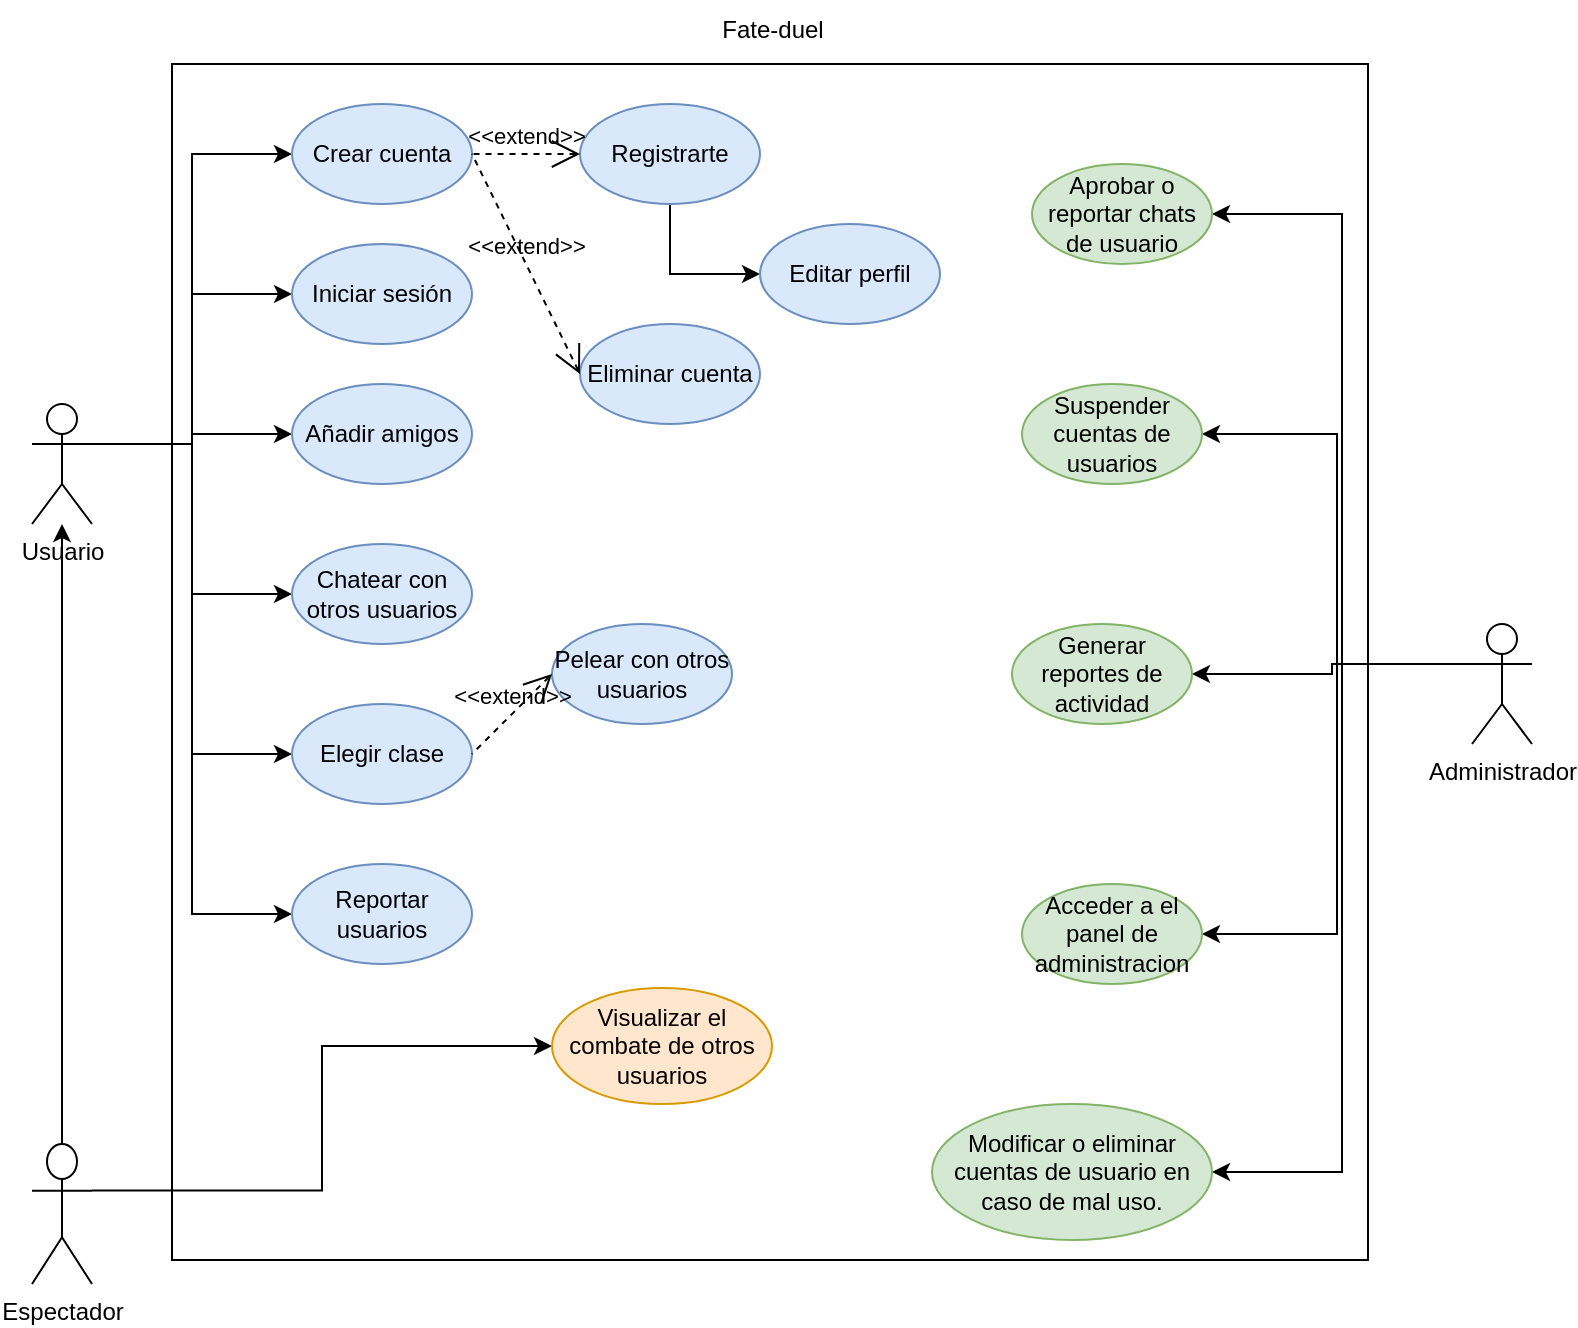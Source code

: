 <mxfile version="24.8.6">
  <diagram name="Página-1" id="ECYBjc4-T5F1NcXpzfX9">
    <mxGraphModel dx="1674" dy="750" grid="1" gridSize="10" guides="1" tooltips="1" connect="1" arrows="1" fold="1" page="1" pageScale="1" pageWidth="827" pageHeight="1169" math="0" shadow="0">
      <root>
        <mxCell id="0" />
        <mxCell id="1" parent="0" />
        <mxCell id="-6UULbU7St-G_a3xMBeo-3" value="" style="group;" parent="1" vertex="1" connectable="0">
          <mxGeometry x="50" y="20" width="750" height="662" as="geometry" />
        </mxCell>
        <mxCell id="-6UULbU7St-G_a3xMBeo-1" value="" style="whiteSpace=wrap;html=1;aspect=fixed;" parent="-6UULbU7St-G_a3xMBeo-3" vertex="1">
          <mxGeometry x="70" y="32" width="598" height="598" as="geometry" />
        </mxCell>
        <mxCell id="iN0uDsX3OjaOKZK2iHJ_-45" style="edgeStyle=orthogonalEdgeStyle;rounded=0;orthogonalLoop=1;jettySize=auto;html=1;exitX=1;exitY=0.333;exitDx=0;exitDy=0;exitPerimeter=0;entryX=0;entryY=0.5;entryDx=0;entryDy=0;" parent="-6UULbU7St-G_a3xMBeo-3" source="iN0uDsX3OjaOKZK2iHJ_-34" target="iN0uDsX3OjaOKZK2iHJ_-35" edge="1">
          <mxGeometry relative="1" as="geometry" />
        </mxCell>
        <mxCell id="iN0uDsX3OjaOKZK2iHJ_-49" style="edgeStyle=orthogonalEdgeStyle;rounded=0;orthogonalLoop=1;jettySize=auto;html=1;exitX=1;exitY=0.333;exitDx=0;exitDy=0;exitPerimeter=0;entryX=0;entryY=0.5;entryDx=0;entryDy=0;" parent="-6UULbU7St-G_a3xMBeo-3" source="iN0uDsX3OjaOKZK2iHJ_-34" target="iN0uDsX3OjaOKZK2iHJ_-38" edge="1">
          <mxGeometry relative="1" as="geometry" />
        </mxCell>
        <mxCell id="iN0uDsX3OjaOKZK2iHJ_-50" style="edgeStyle=orthogonalEdgeStyle;rounded=0;orthogonalLoop=1;jettySize=auto;html=1;exitX=1;exitY=0.333;exitDx=0;exitDy=0;exitPerimeter=0;entryX=0;entryY=0.5;entryDx=0;entryDy=0;" parent="-6UULbU7St-G_a3xMBeo-3" source="iN0uDsX3OjaOKZK2iHJ_-34" target="iN0uDsX3OjaOKZK2iHJ_-40" edge="1">
          <mxGeometry relative="1" as="geometry" />
        </mxCell>
        <mxCell id="iN0uDsX3OjaOKZK2iHJ_-51" style="edgeStyle=orthogonalEdgeStyle;rounded=0;orthogonalLoop=1;jettySize=auto;html=1;exitX=1;exitY=0.333;exitDx=0;exitDy=0;exitPerimeter=0;entryX=0;entryY=0.5;entryDx=0;entryDy=0;" parent="-6UULbU7St-G_a3xMBeo-3" source="iN0uDsX3OjaOKZK2iHJ_-34" target="iN0uDsX3OjaOKZK2iHJ_-41" edge="1">
          <mxGeometry relative="1" as="geometry" />
        </mxCell>
        <mxCell id="iN0uDsX3OjaOKZK2iHJ_-53" style="edgeStyle=orthogonalEdgeStyle;rounded=0;orthogonalLoop=1;jettySize=auto;html=1;exitX=1;exitY=0.333;exitDx=0;exitDy=0;exitPerimeter=0;entryX=0;entryY=0.5;entryDx=0;entryDy=0;" parent="-6UULbU7St-G_a3xMBeo-3" source="iN0uDsX3OjaOKZK2iHJ_-34" target="iN0uDsX3OjaOKZK2iHJ_-44" edge="1">
          <mxGeometry relative="1" as="geometry" />
        </mxCell>
        <mxCell id="GEUEoQa83Zo7Ei1XDsA4-3" style="edgeStyle=orthogonalEdgeStyle;rounded=0;orthogonalLoop=1;jettySize=auto;html=1;exitX=1;exitY=0.333;exitDx=0;exitDy=0;exitPerimeter=0;entryX=0;entryY=0.5;entryDx=0;entryDy=0;" parent="-6UULbU7St-G_a3xMBeo-3" source="iN0uDsX3OjaOKZK2iHJ_-34" target="GEUEoQa83Zo7Ei1XDsA4-2" edge="1">
          <mxGeometry relative="1" as="geometry" />
        </mxCell>
        <mxCell id="iN0uDsX3OjaOKZK2iHJ_-34" value="Usuario" style="shape=umlActor;verticalLabelPosition=bottom;verticalAlign=top;html=1;outlineConnect=0;" parent="-6UULbU7St-G_a3xMBeo-3" vertex="1">
          <mxGeometry y="202" width="30" height="60" as="geometry" />
        </mxCell>
        <mxCell id="iN0uDsX3OjaOKZK2iHJ_-35" value="Crear cuenta" style="ellipse;whiteSpace=wrap;html=1;fillColor=#dae8fc;strokeColor=#6c8ebf;" parent="-6UULbU7St-G_a3xMBeo-3" vertex="1">
          <mxGeometry x="130" y="52" width="90" height="50" as="geometry" />
        </mxCell>
        <mxCell id="GEUEoQa83Zo7Ei1XDsA4-5" style="edgeStyle=orthogonalEdgeStyle;rounded=0;orthogonalLoop=1;jettySize=auto;html=1;exitX=0.5;exitY=1;exitDx=0;exitDy=0;entryX=0;entryY=0.5;entryDx=0;entryDy=0;" parent="-6UULbU7St-G_a3xMBeo-3" source="iN0uDsX3OjaOKZK2iHJ_-36" target="iN0uDsX3OjaOKZK2iHJ_-37" edge="1">
          <mxGeometry relative="1" as="geometry" />
        </mxCell>
        <mxCell id="iN0uDsX3OjaOKZK2iHJ_-36" value="Registrarte" style="ellipse;whiteSpace=wrap;html=1;fillColor=#dae8fc;strokeColor=#6c8ebf;" parent="-6UULbU7St-G_a3xMBeo-3" vertex="1">
          <mxGeometry x="274" y="52" width="90" height="50" as="geometry" />
        </mxCell>
        <mxCell id="iN0uDsX3OjaOKZK2iHJ_-37" value="Editar perfil" style="ellipse;whiteSpace=wrap;html=1;fillColor=#dae8fc;strokeColor=#6c8ebf;" parent="-6UULbU7St-G_a3xMBeo-3" vertex="1">
          <mxGeometry x="364" y="112" width="90" height="50" as="geometry" />
        </mxCell>
        <mxCell id="iN0uDsX3OjaOKZK2iHJ_-38" value="Añadir amigos" style="ellipse;whiteSpace=wrap;html=1;fillColor=#dae8fc;strokeColor=#6c8ebf;" parent="-6UULbU7St-G_a3xMBeo-3" vertex="1">
          <mxGeometry x="130" y="192" width="90" height="50" as="geometry" />
        </mxCell>
        <mxCell id="iN0uDsX3OjaOKZK2iHJ_-40" value="Chatear con otros usuarios" style="ellipse;whiteSpace=wrap;html=1;fillColor=#dae8fc;strokeColor=#6c8ebf;" parent="-6UULbU7St-G_a3xMBeo-3" vertex="1">
          <mxGeometry x="130" y="272" width="90" height="50" as="geometry" />
        </mxCell>
        <mxCell id="iN0uDsX3OjaOKZK2iHJ_-41" value="Elegir clase" style="ellipse;whiteSpace=wrap;html=1;fillColor=#dae8fc;strokeColor=#6c8ebf;" parent="-6UULbU7St-G_a3xMBeo-3" vertex="1">
          <mxGeometry x="130" y="352" width="90" height="50" as="geometry" />
        </mxCell>
        <mxCell id="iN0uDsX3OjaOKZK2iHJ_-42" value="Pelear con otros usuarios" style="ellipse;whiteSpace=wrap;html=1;fillColor=#dae8fc;strokeColor=#6c8ebf;" parent="-6UULbU7St-G_a3xMBeo-3" vertex="1">
          <mxGeometry x="260" y="312" width="90" height="50" as="geometry" />
        </mxCell>
        <mxCell id="iN0uDsX3OjaOKZK2iHJ_-43" value="Eliminar cuenta" style="ellipse;whiteSpace=wrap;html=1;fillColor=#dae8fc;strokeColor=#6c8ebf;" parent="-6UULbU7St-G_a3xMBeo-3" vertex="1">
          <mxGeometry x="274" y="162" width="90" height="50" as="geometry" />
        </mxCell>
        <mxCell id="iN0uDsX3OjaOKZK2iHJ_-44" value="Reportar usuarios" style="ellipse;whiteSpace=wrap;html=1;fillColor=#dae8fc;strokeColor=#6c8ebf;" parent="-6UULbU7St-G_a3xMBeo-3" vertex="1">
          <mxGeometry x="130" y="432" width="90" height="50" as="geometry" />
        </mxCell>
        <mxCell id="iN0uDsX3OjaOKZK2iHJ_-54" value="&amp;lt;&amp;lt;extend&amp;gt;&amp;gt;" style="edgeStyle=none;html=1;startArrow=open;endArrow=none;startSize=12;verticalAlign=bottom;dashed=1;labelBackgroundColor=none;rounded=0;entryX=1;entryY=0.5;entryDx=0;entryDy=0;exitX=0;exitY=0.5;exitDx=0;exitDy=0;" parent="-6UULbU7St-G_a3xMBeo-3" source="iN0uDsX3OjaOKZK2iHJ_-42" target="iN0uDsX3OjaOKZK2iHJ_-41" edge="1">
          <mxGeometry width="160" relative="1" as="geometry">
            <mxPoint x="280" y="322" as="sourcePoint" />
            <mxPoint x="440" y="322" as="targetPoint" />
          </mxGeometry>
        </mxCell>
        <mxCell id="iN0uDsX3OjaOKZK2iHJ_-55" value="&amp;lt;&amp;lt;extend&amp;gt;&amp;gt;" style="edgeStyle=none;html=1;startArrow=open;endArrow=none;startSize=12;verticalAlign=bottom;dashed=1;labelBackgroundColor=none;rounded=0;entryX=1;entryY=0.5;entryDx=0;entryDy=0;exitX=0;exitY=0.5;exitDx=0;exitDy=0;" parent="-6UULbU7St-G_a3xMBeo-3" source="iN0uDsX3OjaOKZK2iHJ_-36" target="iN0uDsX3OjaOKZK2iHJ_-35" edge="1">
          <mxGeometry width="160" relative="1" as="geometry">
            <mxPoint x="280" y="322" as="sourcePoint" />
            <mxPoint x="440" y="322" as="targetPoint" />
          </mxGeometry>
        </mxCell>
        <mxCell id="iN0uDsX3OjaOKZK2iHJ_-57" value="&amp;lt;&amp;lt;extend&amp;gt;&amp;gt;" style="edgeStyle=none;html=1;startArrow=open;endArrow=none;startSize=12;verticalAlign=bottom;dashed=1;labelBackgroundColor=none;rounded=0;exitX=0;exitY=0.5;exitDx=0;exitDy=0;entryX=1;entryY=0.5;entryDx=0;entryDy=0;" parent="-6UULbU7St-G_a3xMBeo-3" source="iN0uDsX3OjaOKZK2iHJ_-43" target="iN0uDsX3OjaOKZK2iHJ_-35" edge="1">
          <mxGeometry width="160" relative="1" as="geometry">
            <mxPoint x="280" y="322" as="sourcePoint" />
            <mxPoint x="440" y="322" as="targetPoint" />
          </mxGeometry>
        </mxCell>
        <mxCell id="iN0uDsX3OjaOKZK2iHJ_-61" style="edgeStyle=orthogonalEdgeStyle;rounded=0;orthogonalLoop=1;jettySize=auto;html=1;exitX=0.5;exitY=0;exitDx=0;exitDy=0;exitPerimeter=0;" parent="-6UULbU7St-G_a3xMBeo-3" source="iN0uDsX3OjaOKZK2iHJ_-58" target="iN0uDsX3OjaOKZK2iHJ_-34" edge="1">
          <mxGeometry relative="1" as="geometry" />
        </mxCell>
        <mxCell id="iN0uDsX3OjaOKZK2iHJ_-63" style="edgeStyle=orthogonalEdgeStyle;rounded=0;orthogonalLoop=1;jettySize=auto;html=1;exitX=1;exitY=0.333;exitDx=0;exitDy=0;exitPerimeter=0;entryX=0;entryY=0.5;entryDx=0;entryDy=0;" parent="-6UULbU7St-G_a3xMBeo-3" source="iN0uDsX3OjaOKZK2iHJ_-58" target="iN0uDsX3OjaOKZK2iHJ_-62" edge="1">
          <mxGeometry relative="1" as="geometry" />
        </mxCell>
        <mxCell id="iN0uDsX3OjaOKZK2iHJ_-58" value="Espectador" style="shape=umlActor;verticalLabelPosition=bottom;verticalAlign=top;html=1;outlineConnect=0;" parent="-6UULbU7St-G_a3xMBeo-3" vertex="1">
          <mxGeometry y="572" width="30" height="70" as="geometry" />
        </mxCell>
        <mxCell id="iN0uDsX3OjaOKZK2iHJ_-62" value="Visualizar el combate de otros usuarios" style="ellipse;whiteSpace=wrap;html=1;fillColor=#ffe6cc;strokeColor=#d79b00;" parent="-6UULbU7St-G_a3xMBeo-3" vertex="1">
          <mxGeometry x="260" y="494" width="110" height="58" as="geometry" />
        </mxCell>
        <mxCell id="iN0uDsX3OjaOKZK2iHJ_-72" style="edgeStyle=orthogonalEdgeStyle;rounded=0;orthogonalLoop=1;jettySize=auto;html=1;exitX=0;exitY=0.333;exitDx=0;exitDy=0;exitPerimeter=0;entryX=1;entryY=0.5;entryDx=0;entryDy=0;" parent="-6UULbU7St-G_a3xMBeo-3" source="iN0uDsX3OjaOKZK2iHJ_-64" target="iN0uDsX3OjaOKZK2iHJ_-67" edge="1">
          <mxGeometry relative="1" as="geometry" />
        </mxCell>
        <mxCell id="iN0uDsX3OjaOKZK2iHJ_-73" style="edgeStyle=orthogonalEdgeStyle;rounded=0;orthogonalLoop=1;jettySize=auto;html=1;entryX=1;entryY=0.5;entryDx=0;entryDy=0;exitX=0;exitY=0.333;exitDx=0;exitDy=0;exitPerimeter=0;" parent="-6UULbU7St-G_a3xMBeo-3" source="iN0uDsX3OjaOKZK2iHJ_-64" target="iN0uDsX3OjaOKZK2iHJ_-68" edge="1">
          <mxGeometry relative="1" as="geometry">
            <mxPoint x="720" y="252" as="sourcePoint" />
          </mxGeometry>
        </mxCell>
        <mxCell id="iN0uDsX3OjaOKZK2iHJ_-74" style="edgeStyle=orthogonalEdgeStyle;rounded=0;orthogonalLoop=1;jettySize=auto;html=1;exitX=0;exitY=0.333;exitDx=0;exitDy=0;exitPerimeter=0;entryX=1;entryY=0.5;entryDx=0;entryDy=0;" parent="-6UULbU7St-G_a3xMBeo-3" source="iN0uDsX3OjaOKZK2iHJ_-64" target="iN0uDsX3OjaOKZK2iHJ_-69" edge="1">
          <mxGeometry relative="1" as="geometry" />
        </mxCell>
        <mxCell id="iN0uDsX3OjaOKZK2iHJ_-75" style="edgeStyle=orthogonalEdgeStyle;rounded=0;orthogonalLoop=1;jettySize=auto;html=1;exitX=0;exitY=0.333;exitDx=0;exitDy=0;exitPerimeter=0;entryX=1;entryY=0.5;entryDx=0;entryDy=0;" parent="-6UULbU7St-G_a3xMBeo-3" source="iN0uDsX3OjaOKZK2iHJ_-64" target="iN0uDsX3OjaOKZK2iHJ_-70" edge="1">
          <mxGeometry relative="1" as="geometry" />
        </mxCell>
        <mxCell id="iN0uDsX3OjaOKZK2iHJ_-76" style="edgeStyle=orthogonalEdgeStyle;rounded=0;orthogonalLoop=1;jettySize=auto;html=1;exitX=0;exitY=0.333;exitDx=0;exitDy=0;exitPerimeter=0;entryX=1;entryY=0.5;entryDx=0;entryDy=0;" parent="-6UULbU7St-G_a3xMBeo-3" source="iN0uDsX3OjaOKZK2iHJ_-64" target="iN0uDsX3OjaOKZK2iHJ_-71" edge="1">
          <mxGeometry relative="1" as="geometry" />
        </mxCell>
        <mxCell id="iN0uDsX3OjaOKZK2iHJ_-64" value="Administrador" style="shape=umlActor;verticalLabelPosition=bottom;verticalAlign=top;html=1;outlineConnect=0;" parent="-6UULbU7St-G_a3xMBeo-3" vertex="1">
          <mxGeometry x="720" y="312" width="30" height="60" as="geometry" />
        </mxCell>
        <mxCell id="iN0uDsX3OjaOKZK2iHJ_-67" value="Aprobar o reportar chats de usuario " style="ellipse;whiteSpace=wrap;html=1;fillColor=#d5e8d4;strokeColor=#82b366;" parent="-6UULbU7St-G_a3xMBeo-3" vertex="1">
          <mxGeometry x="500" y="82" width="90" height="50" as="geometry" />
        </mxCell>
        <mxCell id="iN0uDsX3OjaOKZK2iHJ_-68" value="Suspender cuentas de usuarios" style="ellipse;whiteSpace=wrap;html=1;fillColor=#d5e8d4;strokeColor=#82b366;" parent="-6UULbU7St-G_a3xMBeo-3" vertex="1">
          <mxGeometry x="495" y="192" width="90" height="50" as="geometry" />
        </mxCell>
        <mxCell id="iN0uDsX3OjaOKZK2iHJ_-69" value="Generar reportes de actividad" style="ellipse;whiteSpace=wrap;html=1;fillColor=#d5e8d4;strokeColor=#82b366;" parent="-6UULbU7St-G_a3xMBeo-3" vertex="1">
          <mxGeometry x="490" y="312" width="90" height="50" as="geometry" />
        </mxCell>
        <mxCell id="iN0uDsX3OjaOKZK2iHJ_-70" value="Acceder a el panel de administracion" style="ellipse;whiteSpace=wrap;html=1;fillColor=#d5e8d4;strokeColor=#82b366;" parent="-6UULbU7St-G_a3xMBeo-3" vertex="1">
          <mxGeometry x="495" y="442" width="90" height="50" as="geometry" />
        </mxCell>
        <mxCell id="iN0uDsX3OjaOKZK2iHJ_-71" value="Modificar o eliminar cuentas de usuario en caso de mal uso." style="ellipse;whiteSpace=wrap;html=1;fillColor=#d5e8d4;strokeColor=#82b366;" parent="-6UULbU7St-G_a3xMBeo-3" vertex="1">
          <mxGeometry x="450" y="552" width="140" height="68" as="geometry" />
        </mxCell>
        <mxCell id="-6UULbU7St-G_a3xMBeo-2" value="Fate-duel" style="text;html=1;align=center;verticalAlign=middle;resizable=0;points=[];autosize=1;strokeColor=none;fillColor=none;" parent="-6UULbU7St-G_a3xMBeo-3" vertex="1">
          <mxGeometry x="335" width="70" height="30" as="geometry" />
        </mxCell>
        <mxCell id="GEUEoQa83Zo7Ei1XDsA4-2" value="Iniciar sesión" style="ellipse;whiteSpace=wrap;html=1;fillColor=#dae8fc;strokeColor=#6c8ebf;" parent="-6UULbU7St-G_a3xMBeo-3" vertex="1">
          <mxGeometry x="130" y="122" width="90" height="50" as="geometry" />
        </mxCell>
      </root>
    </mxGraphModel>
  </diagram>
</mxfile>
